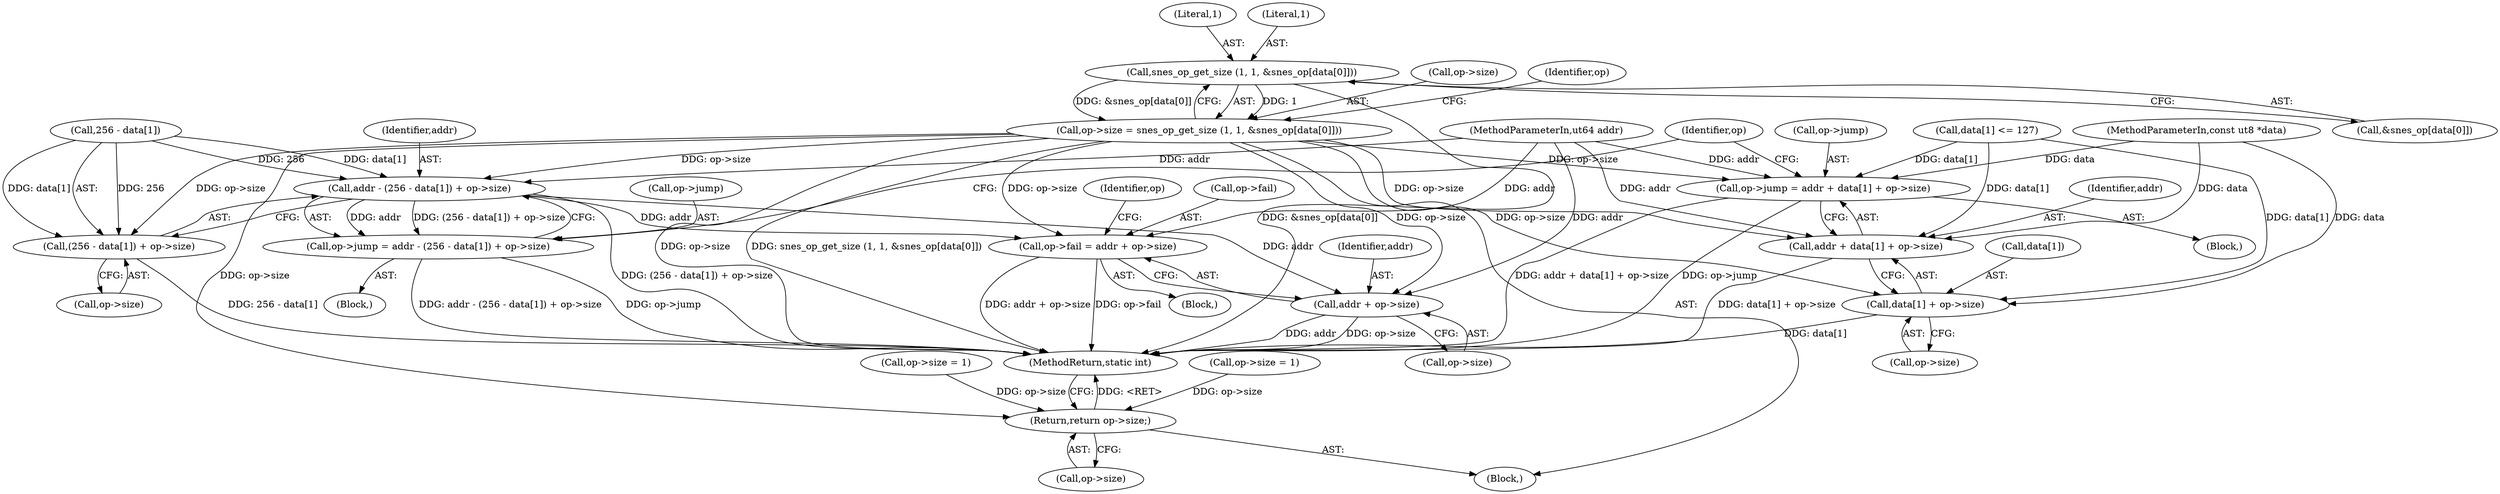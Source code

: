 digraph "0_radare2_bbb4af56003c1afdad67af0c4339267ca38b1017@array" {
"1000287" [label="(Call,snes_op_get_size (1, 1, &snes_op[data[0]]))"];
"1000283" [label="(Call,op->size = snes_op_get_size (1, 1, &snes_op[data[0]]))"];
"1001173" [label="(Call,op->jump = addr + data[1] + op->size)"];
"1001177" [label="(Call,addr + data[1] + op->size)"];
"1001179" [label="(Call,data[1] + op->size)"];
"1001192" [label="(Call,addr - (256 - data[1]) + op->size)"];
"1001188" [label="(Call,op->jump = addr - (256 - data[1]) + op->size)"];
"1001210" [label="(Call,op->fail = addr + op->size)"];
"1001214" [label="(Call,addr + op->size)"];
"1001194" [label="(Call,(256 - data[1]) + op->size)"];
"1001725" [label="(Return,return op->size;)"];
"1001216" [label="(Call,op->size)"];
"1001214" [label="(Call,addr + op->size)"];
"1001192" [label="(Call,addr - (256 - data[1]) + op->size)"];
"1001180" [label="(Call,data[1])"];
"1000287" [label="(Call,snes_op_get_size (1, 1, &snes_op[data[0]]))"];
"1001729" [label="(MethodReturn,static int)"];
"1000267" [label="(MethodParameterIn,const ut8 *data)"];
"1001177" [label="(Call,addr + data[1] + op->size)"];
"1001187" [label="(Block,)"];
"1001183" [label="(Call,op->size)"];
"1001215" [label="(Identifier,addr)"];
"1001194" [label="(Call,(256 - data[1]) + op->size)"];
"1001200" [label="(Call,op->size)"];
"1000322" [label="(Block,)"];
"1000283" [label="(Call,op->size = snes_op_get_size (1, 1, &snes_op[data[0]]))"];
"1001210" [label="(Call,op->fail = addr + op->size)"];
"1000269" [label="(Block,)"];
"1001220" [label="(Identifier,op)"];
"1001178" [label="(Identifier,addr)"];
"1001173" [label="(Call,op->jump = addr + data[1] + op->size)"];
"1001188" [label="(Call,op->jump = addr - (256 - data[1]) + op->size)"];
"1000284" [label="(Call,op->size)"];
"1001195" [label="(Call,256 - data[1])"];
"1001167" [label="(Call,data[1] <= 127)"];
"1000266" [label="(MethodParameterIn,ut64 addr)"];
"1001211" [label="(Call,op->fail)"];
"1000298" [label="(Identifier,op)"];
"1001172" [label="(Block,)"];
"1000288" [label="(Literal,1)"];
"1001193" [label="(Identifier,addr)"];
"1001189" [label="(Call,op->jump)"];
"1001726" [label="(Call,op->size)"];
"1001174" [label="(Call,op->jump)"];
"1000450" [label="(Call,op->size = 1)"];
"1001179" [label="(Call,data[1] + op->size)"];
"1001725" [label="(Return,return op->size;)"];
"1001212" [label="(Identifier,op)"];
"1000289" [label="(Literal,1)"];
"1000290" [label="(Call,&snes_op[data[0]])"];
"1000428" [label="(Call,op->size = 1)"];
"1000287" -> "1000283"  [label="AST: "];
"1000287" -> "1000290"  [label="CFG: "];
"1000288" -> "1000287"  [label="AST: "];
"1000289" -> "1000287"  [label="AST: "];
"1000290" -> "1000287"  [label="AST: "];
"1000283" -> "1000287"  [label="CFG: "];
"1000287" -> "1001729"  [label="DDG: &snes_op[data[0]]"];
"1000287" -> "1000283"  [label="DDG: 1"];
"1000287" -> "1000283"  [label="DDG: &snes_op[data[0]]"];
"1000283" -> "1000269"  [label="AST: "];
"1000284" -> "1000283"  [label="AST: "];
"1000298" -> "1000283"  [label="CFG: "];
"1000283" -> "1001729"  [label="DDG: op->size"];
"1000283" -> "1001729"  [label="DDG: snes_op_get_size (1, 1, &snes_op[data[0]])"];
"1000283" -> "1001173"  [label="DDG: op->size"];
"1000283" -> "1001177"  [label="DDG: op->size"];
"1000283" -> "1001179"  [label="DDG: op->size"];
"1000283" -> "1001192"  [label="DDG: op->size"];
"1000283" -> "1001194"  [label="DDG: op->size"];
"1000283" -> "1001210"  [label="DDG: op->size"];
"1000283" -> "1001214"  [label="DDG: op->size"];
"1000283" -> "1001725"  [label="DDG: op->size"];
"1001173" -> "1001172"  [label="AST: "];
"1001173" -> "1001177"  [label="CFG: "];
"1001174" -> "1001173"  [label="AST: "];
"1001177" -> "1001173"  [label="AST: "];
"1001212" -> "1001173"  [label="CFG: "];
"1001173" -> "1001729"  [label="DDG: addr + data[1] + op->size"];
"1001173" -> "1001729"  [label="DDG: op->jump"];
"1000266" -> "1001173"  [label="DDG: addr"];
"1001167" -> "1001173"  [label="DDG: data[1]"];
"1000267" -> "1001173"  [label="DDG: data"];
"1001177" -> "1001179"  [label="CFG: "];
"1001178" -> "1001177"  [label="AST: "];
"1001179" -> "1001177"  [label="AST: "];
"1001177" -> "1001729"  [label="DDG: data[1] + op->size"];
"1000266" -> "1001177"  [label="DDG: addr"];
"1001167" -> "1001177"  [label="DDG: data[1]"];
"1000267" -> "1001177"  [label="DDG: data"];
"1001179" -> "1001183"  [label="CFG: "];
"1001180" -> "1001179"  [label="AST: "];
"1001183" -> "1001179"  [label="AST: "];
"1001179" -> "1001729"  [label="DDG: data[1]"];
"1001167" -> "1001179"  [label="DDG: data[1]"];
"1000267" -> "1001179"  [label="DDG: data"];
"1001192" -> "1001188"  [label="AST: "];
"1001192" -> "1001194"  [label="CFG: "];
"1001193" -> "1001192"  [label="AST: "];
"1001194" -> "1001192"  [label="AST: "];
"1001188" -> "1001192"  [label="CFG: "];
"1001192" -> "1001729"  [label="DDG: (256 - data[1]) + op->size"];
"1001192" -> "1001188"  [label="DDG: addr"];
"1001192" -> "1001188"  [label="DDG: (256 - data[1]) + op->size"];
"1000266" -> "1001192"  [label="DDG: addr"];
"1001195" -> "1001192"  [label="DDG: 256"];
"1001195" -> "1001192"  [label="DDG: data[1]"];
"1001192" -> "1001210"  [label="DDG: addr"];
"1001192" -> "1001214"  [label="DDG: addr"];
"1001188" -> "1001187"  [label="AST: "];
"1001189" -> "1001188"  [label="AST: "];
"1001212" -> "1001188"  [label="CFG: "];
"1001188" -> "1001729"  [label="DDG: addr - (256 - data[1]) + op->size"];
"1001188" -> "1001729"  [label="DDG: op->jump"];
"1001210" -> "1000322"  [label="AST: "];
"1001210" -> "1001214"  [label="CFG: "];
"1001211" -> "1001210"  [label="AST: "];
"1001214" -> "1001210"  [label="AST: "];
"1001220" -> "1001210"  [label="CFG: "];
"1001210" -> "1001729"  [label="DDG: op->fail"];
"1001210" -> "1001729"  [label="DDG: addr + op->size"];
"1000266" -> "1001210"  [label="DDG: addr"];
"1001214" -> "1001216"  [label="CFG: "];
"1001215" -> "1001214"  [label="AST: "];
"1001216" -> "1001214"  [label="AST: "];
"1001214" -> "1001729"  [label="DDG: addr"];
"1001214" -> "1001729"  [label="DDG: op->size"];
"1000266" -> "1001214"  [label="DDG: addr"];
"1001194" -> "1001200"  [label="CFG: "];
"1001195" -> "1001194"  [label="AST: "];
"1001200" -> "1001194"  [label="AST: "];
"1001194" -> "1001729"  [label="DDG: 256 - data[1]"];
"1001195" -> "1001194"  [label="DDG: 256"];
"1001195" -> "1001194"  [label="DDG: data[1]"];
"1001725" -> "1000269"  [label="AST: "];
"1001725" -> "1001726"  [label="CFG: "];
"1001726" -> "1001725"  [label="AST: "];
"1001729" -> "1001725"  [label="CFG: "];
"1001725" -> "1001729"  [label="DDG: <RET>"];
"1000450" -> "1001725"  [label="DDG: op->size"];
"1000428" -> "1001725"  [label="DDG: op->size"];
}
